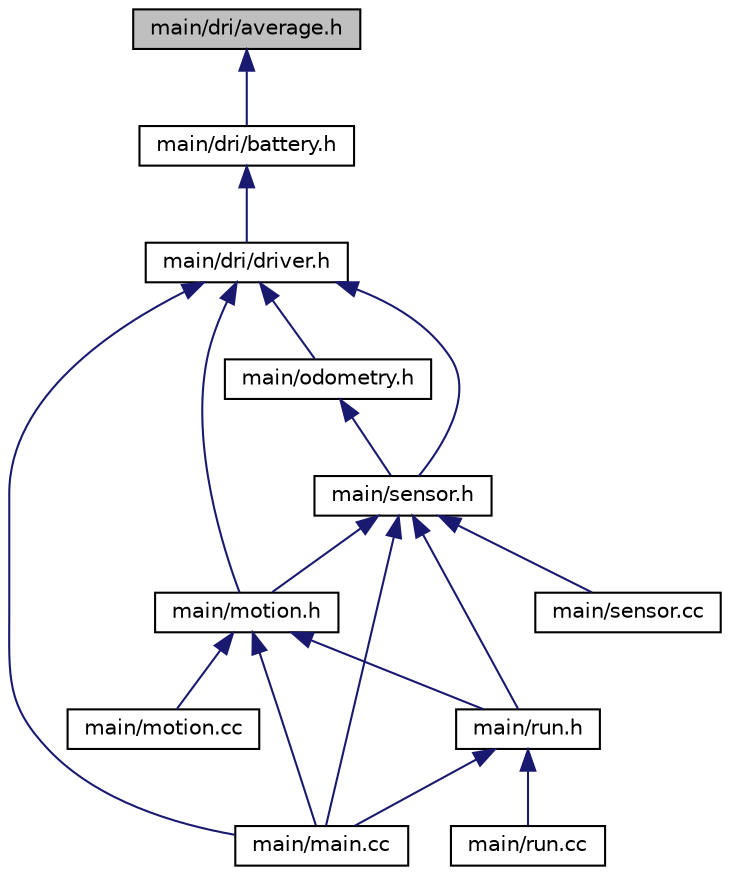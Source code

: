 digraph "main/dri/average.h"
{
 // LATEX_PDF_SIZE
  edge [fontname="Helvetica",fontsize="10",labelfontname="Helvetica",labelfontsize="10"];
  node [fontname="Helvetica",fontsize="10",shape=record];
  Node1 [label="main/dri/average.h",height=0.2,width=0.4,color="black", fillcolor="grey75", style="filled", fontcolor="black",tooltip=" "];
  Node1 -> Node2 [dir="back",color="midnightblue",fontsize="10",style="solid",fontname="Helvetica"];
  Node2 [label="main/dri/battery.h",height=0.2,width=0.4,color="black", fillcolor="white", style="filled",URL="$battery_8h.html",tooltip=" "];
  Node2 -> Node3 [dir="back",color="midnightblue",fontsize="10",style="solid",fontname="Helvetica"];
  Node3 [label="main/dri/driver.h",height=0.2,width=0.4,color="black", fillcolor="white", style="filled",URL="$driver_8h.html",tooltip=" "];
  Node3 -> Node4 [dir="back",color="midnightblue",fontsize="10",style="solid",fontname="Helvetica"];
  Node4 [label="main/main.cc",height=0.2,width=0.4,color="black", fillcolor="white", style="filled",URL="$main_8cc.html",tooltip=" "];
  Node3 -> Node5 [dir="back",color="midnightblue",fontsize="10",style="solid",fontname="Helvetica"];
  Node5 [label="main/motion.h",height=0.2,width=0.4,color="black", fillcolor="white", style="filled",URL="$motion_8h.html",tooltip=" "];
  Node5 -> Node4 [dir="back",color="midnightblue",fontsize="10",style="solid",fontname="Helvetica"];
  Node5 -> Node6 [dir="back",color="midnightblue",fontsize="10",style="solid",fontname="Helvetica"];
  Node6 [label="main/motion.cc",height=0.2,width=0.4,color="black", fillcolor="white", style="filled",URL="$motion_8cc.html",tooltip=" "];
  Node5 -> Node7 [dir="back",color="midnightblue",fontsize="10",style="solid",fontname="Helvetica"];
  Node7 [label="main/run.h",height=0.2,width=0.4,color="black", fillcolor="white", style="filled",URL="$run_8h.html",tooltip=" "];
  Node7 -> Node4 [dir="back",color="midnightblue",fontsize="10",style="solid",fontname="Helvetica"];
  Node7 -> Node8 [dir="back",color="midnightblue",fontsize="10",style="solid",fontname="Helvetica"];
  Node8 [label="main/run.cc",height=0.2,width=0.4,color="black", fillcolor="white", style="filled",URL="$run_8cc.html",tooltip=" "];
  Node3 -> Node9 [dir="back",color="midnightblue",fontsize="10",style="solid",fontname="Helvetica"];
  Node9 [label="main/odometry.h",height=0.2,width=0.4,color="black", fillcolor="white", style="filled",URL="$odometry_8h.html",tooltip=" "];
  Node9 -> Node10 [dir="back",color="midnightblue",fontsize="10",style="solid",fontname="Helvetica"];
  Node10 [label="main/sensor.h",height=0.2,width=0.4,color="black", fillcolor="white", style="filled",URL="$sensor_8h.html",tooltip=" "];
  Node10 -> Node4 [dir="back",color="midnightblue",fontsize="10",style="solid",fontname="Helvetica"];
  Node10 -> Node5 [dir="back",color="midnightblue",fontsize="10",style="solid",fontname="Helvetica"];
  Node10 -> Node7 [dir="back",color="midnightblue",fontsize="10",style="solid",fontname="Helvetica"];
  Node10 -> Node11 [dir="back",color="midnightblue",fontsize="10",style="solid",fontname="Helvetica"];
  Node11 [label="main/sensor.cc",height=0.2,width=0.4,color="black", fillcolor="white", style="filled",URL="$sensor_8cc.html",tooltip=" "];
  Node3 -> Node10 [dir="back",color="midnightblue",fontsize="10",style="solid",fontname="Helvetica"];
}
